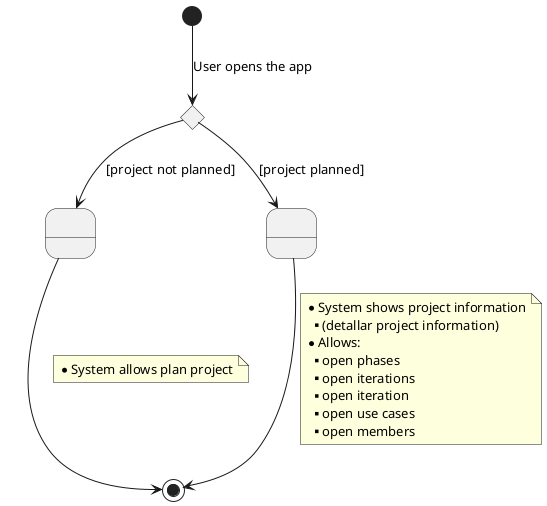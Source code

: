 @startuml

state 1 <<choice>>
state 2 as " "
state 3 as " "

[*] --> 1 : User opens the app
1 --> 2 : [project not planned]
1 --> 3  : [project planned]
2 --> [*]
    note on link
    * System allows plan project
    end note
3 --> [*]
    note on link
        * System shows project information
        **(detallar project information)
        * Allows:
        ** open phases
        ** open iterations
        ** open iteration
        ** open use cases
        ** open members
    end note
@enduml
